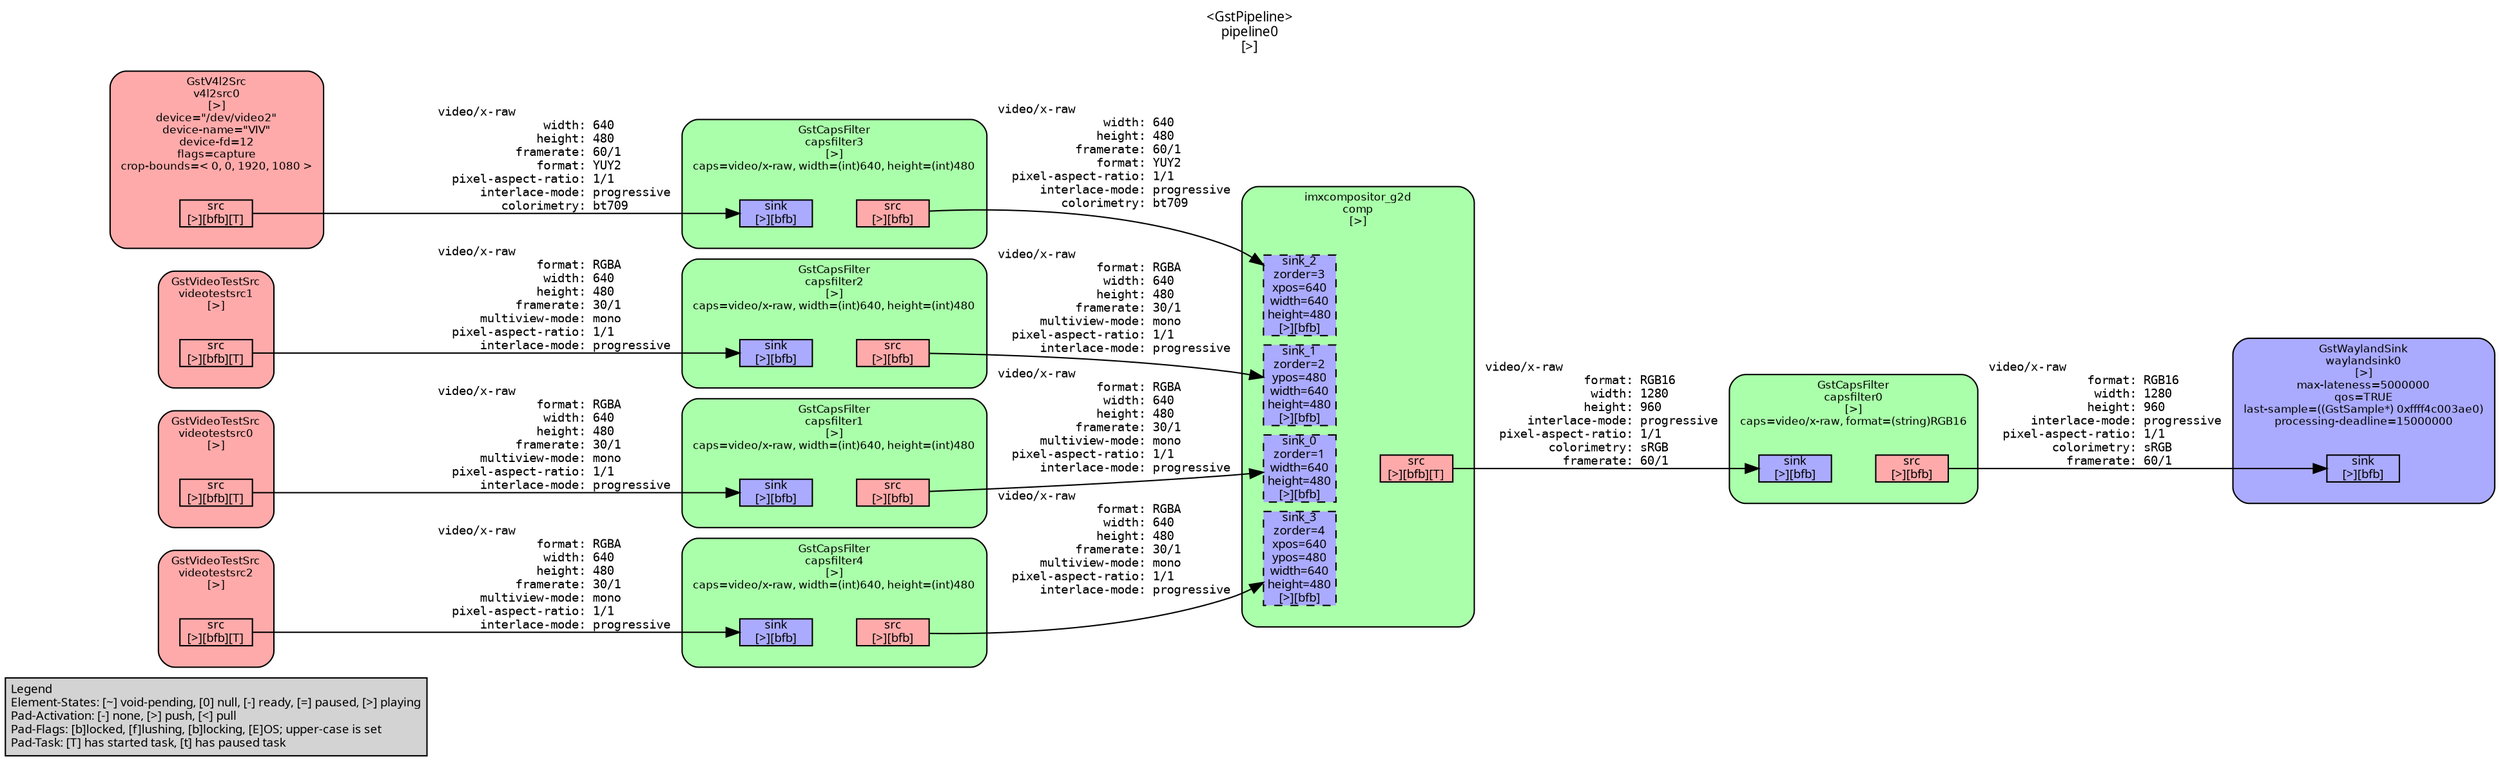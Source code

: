 digraph pipeline {
  rankdir=LR;
  fontname="sans";
  fontsize="10";
  labelloc=t;
  nodesep=.1;
  ranksep=.2;
  label="<GstPipeline>\npipeline0\n[>]";
  node [style="filled,rounded", shape=box, fontsize="9", fontname="sans", margin="0.0,0.0"];
  edge [labelfontsize="6", fontsize="9", fontname="monospace"];
  
  legend [
    pos="0,0!",
    margin="0.05,0.05",
    style="filled",
    label="Legend\lElement-States: [~] void-pending, [0] null, [-] ready, [=] paused, [>] playing\lPad-Activation: [-] none, [>] push, [<] pull\lPad-Flags: [b]locked, [f]lushing, [b]locking, [E]OS; upper-case is set\lPad-Task: [T] has started task, [t] has paused task\l",
  ];
  subgraph cluster_capsfilter4_0xaaaaca696280 {
    fontname="Bitstream Vera Sans";
    fontsize="8";
    style="filled,rounded";
    color=black;
    label="GstCapsFilter\ncapsfilter4\n[>]\ncaps=video/x-raw, width=(int)640, height=(int)480";
    subgraph cluster_capsfilter4_0xaaaaca696280_sink {
      label="";
      style="invis";
      capsfilter4_0xaaaaca696280_sink_0xaaaaca696530 [color=black, fillcolor="#aaaaff", label="sink\n[>][bfb]", height="0.2", style="filled,solid"];
    }

    subgraph cluster_capsfilter4_0xaaaaca696280_src {
      label="";
      style="invis";
      capsfilter4_0xaaaaca696280_src_0xaaaaca696ba0 [color=black, fillcolor="#ffaaaa", label="src\n[>][bfb]", height="0.2", style="filled,solid"];
    }

    capsfilter4_0xaaaaca696280_sink_0xaaaaca696530 -> capsfilter4_0xaaaaca696280_src_0xaaaaca696ba0 [style="invis"];
    fillcolor="#aaffaa";
  }

  capsfilter4_0xaaaaca696280_src_0xaaaaca696ba0 -> comp_0xaaaaca4ea540_sink_3_0xaaaaca6d1af0 [label="video/x-raw\l              format: RGBA\l               width: 640\l              height: 480\l           framerate: 30/1\l      multiview-mode: mono\l  pixel-aspect-ratio: 1/1\l      interlace-mode: progressive\l"]
  subgraph cluster_capsfilter3_0xaaaaca6d0590 {
    fontname="Bitstream Vera Sans";
    fontsize="8";
    style="filled,rounded";
    color=black;
    label="GstCapsFilter\ncapsfilter3\n[>]\ncaps=video/x-raw, width=(int)640, height=(int)480";
    subgraph cluster_capsfilter3_0xaaaaca6d0590_sink {
      label="";
      style="invis";
      capsfilter3_0xaaaaca6d0590_sink_0xaaaaca695b30 [color=black, fillcolor="#aaaaff", label="sink\n[>][bfb]", height="0.2", style="filled,solid"];
    }

    subgraph cluster_capsfilter3_0xaaaaca6d0590_src {
      label="";
      style="invis";
      capsfilter3_0xaaaaca6d0590_src_0xaaaaca695e90 [color=black, fillcolor="#ffaaaa", label="src\n[>][bfb]", height="0.2", style="filled,solid"];
    }

    capsfilter3_0xaaaaca6d0590_sink_0xaaaaca695b30 -> capsfilter3_0xaaaaca6d0590_src_0xaaaaca695e90 [style="invis"];
    fillcolor="#aaffaa";
  }

  capsfilter3_0xaaaaca6d0590_src_0xaaaaca695e90 -> comp_0xaaaaca4ea540_sink_2_0xaaaaca6d1020 [label="video/x-raw\l               width: 640\l              height: 480\l           framerate: 60/1\l              format: YUY2\l  pixel-aspect-ratio: 1/1\l      interlace-mode: progressive\l         colorimetry: bt709\l"]
  subgraph cluster_capsfilter2_0xaaaaca697130 {
    fontname="Bitstream Vera Sans";
    fontsize="8";
    style="filled,rounded";
    color=black;
    label="GstCapsFilter\ncapsfilter2\n[>]\ncaps=video/x-raw, width=(int)640, height=(int)480";
    subgraph cluster_capsfilter2_0xaaaaca697130_sink {
      label="";
      style="invis";
      capsfilter2_0xaaaaca697130_sink_0xaaaaca697470 [color=black, fillcolor="#aaaaff", label="sink\n[>][bfb]", height="0.2", style="filled,solid"];
    }

    subgraph cluster_capsfilter2_0xaaaaca697130_src {
      label="";
      style="invis";
      capsfilter2_0xaaaaca697130_src_0xaaaaca6957d0 [color=black, fillcolor="#ffaaaa", label="src\n[>][bfb]", height="0.2", style="filled,solid"];
    }

    capsfilter2_0xaaaaca697130_sink_0xaaaaca697470 -> capsfilter2_0xaaaaca697130_src_0xaaaaca6957d0 [style="invis"];
    fillcolor="#aaffaa";
  }

  capsfilter2_0xaaaaca697130_src_0xaaaaca6957d0 -> comp_0xaaaaca4ea540_sink_1_0xaaaaca697e80 [label="video/x-raw\l              format: RGBA\l               width: 640\l              height: 480\l           framerate: 30/1\l      multiview-mode: mono\l  pixel-aspect-ratio: 1/1\l      interlace-mode: progressive\l"]
  subgraph cluster_capsfilter1_0xaaaaca687540 {
    fontname="Bitstream Vera Sans";
    fontsize="8";
    style="filled,rounded";
    color=black;
    label="GstCapsFilter\ncapsfilter1\n[>]\ncaps=video/x-raw, width=(int)640, height=(int)480";
    subgraph cluster_capsfilter1_0xaaaaca687540_sink {
      label="";
      style="invis";
      capsfilter1_0xaaaaca687540_sink_0xaaaaca606010 [color=black, fillcolor="#aaaaff", label="sink\n[>][bfb]", height="0.2", style="filled,solid"];
    }

    subgraph cluster_capsfilter1_0xaaaaca687540_src {
      label="";
      style="invis";
      capsfilter1_0xaaaaca687540_src_0xaaaaca6bec80 [color=black, fillcolor="#ffaaaa", label="src\n[>][bfb]", height="0.2", style="filled,solid"];
    }

    capsfilter1_0xaaaaca687540_sink_0xaaaaca606010 -> capsfilter1_0xaaaaca687540_src_0xaaaaca6bec80 [style="invis"];
    fillcolor="#aaffaa";
  }

  capsfilter1_0xaaaaca687540_src_0xaaaaca6bec80 -> comp_0xaaaaca4ea540_sink_0_0xaaaaca2b23b0 [label="video/x-raw\l              format: RGBA\l               width: 640\l              height: 480\l           framerate: 30/1\l      multiview-mode: mono\l  pixel-aspect-ratio: 1/1\l      interlace-mode: progressive\l"]
  subgraph cluster_capsfilter0_0xaaaaca687d10 {
    fontname="Bitstream Vera Sans";
    fontsize="8";
    style="filled,rounded";
    color=black;
    label="GstCapsFilter\ncapsfilter0\n[>]\ncaps=video/x-raw, format=(string)RGB16";
    subgraph cluster_capsfilter0_0xaaaaca687d10_sink {
      label="";
      style="invis";
      capsfilter0_0xaaaaca687d10_sink_0xaaaaca691ad0 [color=black, fillcolor="#aaaaff", label="sink\n[>][bfb]", height="0.2", style="filled,solid"];
    }

    subgraph cluster_capsfilter0_0xaaaaca687d10_src {
      label="";
      style="invis";
      capsfilter0_0xaaaaca687d10_src_0xaaaaca6c5220 [color=black, fillcolor="#ffaaaa", label="src\n[>][bfb]", height="0.2", style="filled,solid"];
    }

    capsfilter0_0xaaaaca687d10_sink_0xaaaaca691ad0 -> capsfilter0_0xaaaaca687d10_src_0xaaaaca6c5220 [style="invis"];
    fillcolor="#aaffaa";
  }

  capsfilter0_0xaaaaca687d10_src_0xaaaaca6c5220 -> waylandsink0_0xaaaaca65d3e0_sink_0xaaaaca65d910 [label="video/x-raw\l              format: RGB16\l               width: 1280\l              height: 960\l      interlace-mode: progressive\l  pixel-aspect-ratio: 1/1\l         colorimetry: sRGB\l           framerate: 60/1\l"]
  subgraph cluster_videotestsrc2_0xaaaaca6c0ab0 {
    fontname="Bitstream Vera Sans";
    fontsize="8";
    style="filled,rounded";
    color=black;
    label="GstVideoTestSrc\nvideotestsrc2\n[>]";
    subgraph cluster_videotestsrc2_0xaaaaca6c0ab0_src {
      label="";
      style="invis";
      videotestsrc2_0xaaaaca6c0ab0_src_0xaaaaca6ce050 [color=black, fillcolor="#ffaaaa", label="src\n[>][bfb][T]", height="0.2", style="filled,solid"];
    }

    fillcolor="#ffaaaa";
  }

  videotestsrc2_0xaaaaca6c0ab0_src_0xaaaaca6ce050 -> capsfilter4_0xaaaaca696280_sink_0xaaaaca696530 [label="video/x-raw\l              format: RGBA\l               width: 640\l              height: 480\l           framerate: 30/1\l      multiview-mode: mono\l  pixel-aspect-ratio: 1/1\l      interlace-mode: progressive\l"]
  subgraph cluster_v4l2src0_0xaaaaca6c2cd0 {
    fontname="Bitstream Vera Sans";
    fontsize="8";
    style="filled,rounded";
    color=black;
    label="GstV4l2Src\nv4l2src0\n[>]\ndevice=\"/dev/video2\"\ndevice-name=\"VIV\"\ndevice-fd=12\nflags=capture\ncrop-bounds=< 0, 0, 1920, 1080 >";
    subgraph cluster_v4l2src0_0xaaaaca6c2cd0_src {
      label="";
      style="invis";
      v4l2src0_0xaaaaca6c2cd0_src_0xaaaaca68ad80 [color=black, fillcolor="#ffaaaa", label="src\n[>][bfb][T]", height="0.2", style="filled,solid"];
    }

    fillcolor="#ffaaaa";
  }

  v4l2src0_0xaaaaca6c2cd0_src_0xaaaaca68ad80 -> capsfilter3_0xaaaaca6d0590_sink_0xaaaaca695b30 [label="video/x-raw\l               width: 640\l              height: 480\l           framerate: 60/1\l              format: YUY2\l  pixel-aspect-ratio: 1/1\l      interlace-mode: progressive\l         colorimetry: bt709\l"]
  subgraph cluster_videotestsrc1_0xaaaaca6831c0 {
    fontname="Bitstream Vera Sans";
    fontsize="8";
    style="filled,rounded";
    color=black;
    label="GstVideoTestSrc\nvideotestsrc1\n[>]";
    subgraph cluster_videotestsrc1_0xaaaaca6831c0_src {
      label="";
      style="invis";
      videotestsrc1_0xaaaaca6831c0_src_0xaaaaca683640 [color=black, fillcolor="#ffaaaa", label="src\n[>][bfb][T]", height="0.2", style="filled,solid"];
    }

    fillcolor="#ffaaaa";
  }

  videotestsrc1_0xaaaaca6831c0_src_0xaaaaca683640 -> capsfilter2_0xaaaaca697130_sink_0xaaaaca697470 [label="video/x-raw\l              format: RGBA\l               width: 640\l              height: 480\l           framerate: 30/1\l      multiview-mode: mono\l  pixel-aspect-ratio: 1/1\l      interlace-mode: progressive\l"]
  subgraph cluster_videotestsrc0_0xaaaaca3193c0 {
    fontname="Bitstream Vera Sans";
    fontsize="8";
    style="filled,rounded";
    color=black;
    label="GstVideoTestSrc\nvideotestsrc0\n[>]";
    subgraph cluster_videotestsrc0_0xaaaaca3193c0_src {
      label="";
      style="invis";
      videotestsrc0_0xaaaaca3193c0_src_0xaaaaca2b7da0 [color=black, fillcolor="#ffaaaa", label="src\n[>][bfb][T]", height="0.2", style="filled,solid"];
    }

    fillcolor="#ffaaaa";
  }

  videotestsrc0_0xaaaaca3193c0_src_0xaaaaca2b7da0 -> capsfilter1_0xaaaaca687540_sink_0xaaaaca606010 [label="video/x-raw\l              format: RGBA\l               width: 640\l              height: 480\l           framerate: 30/1\l      multiview-mode: mono\l  pixel-aspect-ratio: 1/1\l      interlace-mode: progressive\l"]
  subgraph cluster_waylandsink0_0xaaaaca65d3e0 {
    fontname="Bitstream Vera Sans";
    fontsize="8";
    style="filled,rounded";
    color=black;
    label="GstWaylandSink\nwaylandsink0\n[>]\nmax-lateness=5000000\nqos=TRUE\nlast-sample=((GstSample*) 0xffff4c003ae0)\nprocessing-deadline=15000000";
    subgraph cluster_waylandsink0_0xaaaaca65d3e0_sink {
      label="";
      style="invis";
      waylandsink0_0xaaaaca65d3e0_sink_0xaaaaca65d910 [color=black, fillcolor="#aaaaff", label="sink\n[>][bfb]", height="0.2", style="filled,solid"];
    }

    fillcolor="#aaaaff";
  }

  subgraph cluster_comp_0xaaaaca4ea540 {
    fontname="Bitstream Vera Sans";
    fontsize="8";
    style="filled,rounded";
    color=black;
    label="imxcompositor_g2d\ncomp\n[>]";
    subgraph cluster_comp_0xaaaaca4ea540_sink {
      label="";
      style="invis";
      comp_0xaaaaca4ea540_sink_0_0xaaaaca2b23b0 [color=black, fillcolor="#aaaaff", label="sink_0\nzorder=1\nwidth=640\nheight=480\n[>][bfb]", height="0.2", style="filled,dashed"];
      comp_0xaaaaca4ea540_sink_1_0xaaaaca697e80 [color=black, fillcolor="#aaaaff", label="sink_1\nzorder=2\nypos=480\nwidth=640\nheight=480\n[>][bfb]", height="0.2", style="filled,dashed"];
      comp_0xaaaaca4ea540_sink_2_0xaaaaca6d1020 [color=black, fillcolor="#aaaaff", label="sink_2\nzorder=3\nxpos=640\nwidth=640\nheight=480\n[>][bfb]", height="0.2", style="filled,dashed"];
      comp_0xaaaaca4ea540_sink_3_0xaaaaca6d1af0 [color=black, fillcolor="#aaaaff", label="sink_3\nzorder=4\nxpos=640\nypos=480\nwidth=640\nheight=480\n[>][bfb]", height="0.2", style="filled,dashed"];
    }

    subgraph cluster_comp_0xaaaaca4ea540_src {
      label="";
      style="invis";
      comp_0xaaaaca4ea540_src_0xaaaaca4eaa30 [color=black, fillcolor="#ffaaaa", label="src\n[>][bfb][T]", height="0.2", style="filled,solid"];
    }

    comp_0xaaaaca4ea540_sink_0_0xaaaaca2b23b0 -> comp_0xaaaaca4ea540_src_0xaaaaca4eaa30 [style="invis"];
    fillcolor="#aaffaa";
  }

  comp_0xaaaaca4ea540_src_0xaaaaca4eaa30 -> capsfilter0_0xaaaaca687d10_sink_0xaaaaca691ad0 [label="video/x-raw\l              format: RGB16\l               width: 1280\l              height: 960\l      interlace-mode: progressive\l  pixel-aspect-ratio: 1/1\l         colorimetry: sRGB\l           framerate: 60/1\l"]
}
